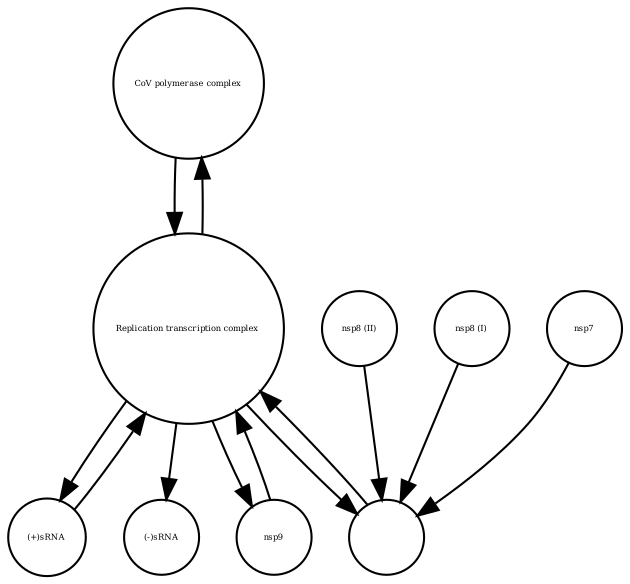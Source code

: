 strict digraph  {
"CoV polymerase complex" [annotation="", bipartite=0, cls=complex, fontsize=4, label="CoV polymerase complex", shape=circle];
"nsp8 (II)" [annotation="", bipartite=0, cls=macromolecule, fontsize=4, label="nsp8 (II)", shape=circle];
"(-)sRNA" [annotation="", bipartite=0, cls="nucleic acid feature", fontsize=4, label="(-)sRNA", shape=circle];
"(+)sRNA" [annotation="", bipartite=0, cls="nucleic acid feature", fontsize=4, label="(+)sRNA", shape=circle];
"Replication transcription complex " [annotation="", bipartite=0, cls=complex, fontsize=4, label="Replication transcription complex ", shape=circle];
" " [annotation="", bipartite=0, cls=complex, fontsize=4, label=" ", shape=circle];
nsp9 [annotation="", bipartite=0, cls=macromolecule, fontsize=4, label=nsp9, shape=circle];
"nsp8 (I)" [annotation="", bipartite=0, cls=macromolecule, fontsize=4, label="nsp8 (I)", shape=circle];
nsp7 [annotation="", bipartite=0, cls=macromolecule, fontsize=4, label=nsp7, shape=circle];
"CoV polymerase complex" -> "Replication transcription complex "  [annotation="", interaction_type=production];
"nsp8 (II)" -> " "  [annotation="", interaction_type=production];
"(+)sRNA" -> "Replication transcription complex "  [annotation="", interaction_type=production];
"Replication transcription complex " -> "CoV polymerase complex"  [annotation="", interaction_type=production];
"Replication transcription complex " -> "(-)sRNA"  [annotation="", interaction_type=production];
"Replication transcription complex " -> "(+)sRNA"  [annotation="", interaction_type=production];
"Replication transcription complex " -> " "  [annotation="", interaction_type=production];
"Replication transcription complex " -> nsp9  [annotation="", interaction_type=production];
" " -> "Replication transcription complex "  [annotation="", interaction_type=production];
nsp9 -> "Replication transcription complex "  [annotation="", interaction_type=production];
"nsp8 (I)" -> " "  [annotation="", interaction_type=production];
nsp7 -> " "  [annotation="", interaction_type=production];
}
